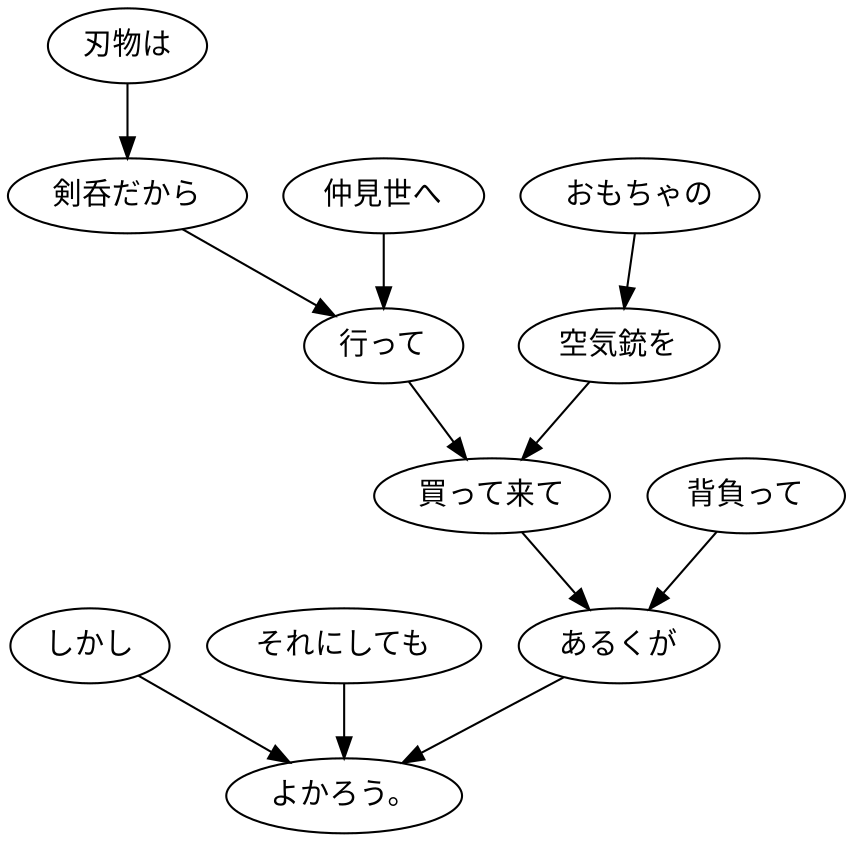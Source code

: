 digraph graph2638 {
	node0 [label="しかし"];
	node1 [label="それにしても"];
	node2 [label="刃物は"];
	node3 [label="剣呑だから"];
	node4 [label="仲見世へ"];
	node5 [label="行って"];
	node6 [label="おもちゃの"];
	node7 [label="空気銃を"];
	node8 [label="買って来て"];
	node9 [label="背負って"];
	node10 [label="あるくが"];
	node11 [label="よかろう。"];
	node0 -> node11;
	node1 -> node11;
	node2 -> node3;
	node3 -> node5;
	node4 -> node5;
	node5 -> node8;
	node6 -> node7;
	node7 -> node8;
	node8 -> node10;
	node9 -> node10;
	node10 -> node11;
}
